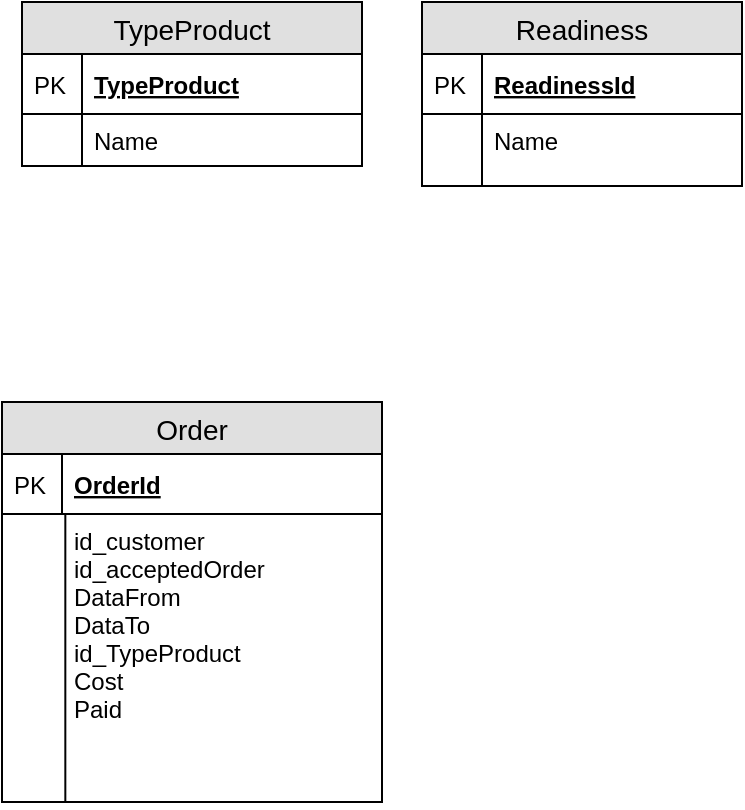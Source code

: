 <mxfile version="10.7.7" type="github"><diagram id="YFdl4ciAganTRu2MoI0J" name="Page-1"><mxGraphModel dx="498" dy="550" grid="1" gridSize="10" guides="1" tooltips="1" connect="1" arrows="1" fold="1" page="1" pageScale="1" pageWidth="827" pageHeight="1169" math="0" shadow="0"><root><mxCell id="0"/><mxCell id="1" parent="0"/><mxCell id="rmj0zKUa3GS6nloVOOrS-1" value="TypeProduct" style="swimlane;fontStyle=0;childLayout=stackLayout;horizontal=1;startSize=26;fillColor=#e0e0e0;horizontalStack=0;resizeParent=1;resizeParentMax=0;resizeLast=0;collapsible=1;marginBottom=0;swimlaneFillColor=#ffffff;align=center;fontSize=14;" vertex="1" parent="1"><mxGeometry x="80" y="80" width="170" height="82" as="geometry"/></mxCell><mxCell id="rmj0zKUa3GS6nloVOOrS-2" value="TypeProduct" style="shape=partialRectangle;top=0;left=0;right=0;bottom=1;align=left;verticalAlign=middle;fillColor=none;spacingLeft=34;spacingRight=4;overflow=hidden;rotatable=0;points=[[0,0.5],[1,0.5]];portConstraint=eastwest;dropTarget=0;fontStyle=5;fontSize=12;" vertex="1" parent="rmj0zKUa3GS6nloVOOrS-1"><mxGeometry y="26" width="170" height="30" as="geometry"/></mxCell><mxCell id="rmj0zKUa3GS6nloVOOrS-3" value="PK" style="shape=partialRectangle;top=0;left=0;bottom=0;fillColor=none;align=left;verticalAlign=middle;spacingLeft=4;spacingRight=4;overflow=hidden;rotatable=0;points=[];portConstraint=eastwest;part=1;fontSize=12;" vertex="1" connectable="0" parent="rmj0zKUa3GS6nloVOOrS-2"><mxGeometry width="30" height="30" as="geometry"/></mxCell><mxCell id="rmj0zKUa3GS6nloVOOrS-4" value="Name" style="shape=partialRectangle;top=0;left=0;right=0;bottom=0;align=left;verticalAlign=top;fillColor=none;spacingLeft=34;spacingRight=4;overflow=hidden;rotatable=0;points=[[0,0.5],[1,0.5]];portConstraint=eastwest;dropTarget=0;fontSize=12;" vertex="1" parent="rmj0zKUa3GS6nloVOOrS-1"><mxGeometry y="56" width="170" height="26" as="geometry"/></mxCell><mxCell id="rmj0zKUa3GS6nloVOOrS-5" value="" style="shape=partialRectangle;top=0;left=0;bottom=0;fillColor=none;align=left;verticalAlign=top;spacingLeft=4;spacingRight=4;overflow=hidden;rotatable=0;points=[];portConstraint=eastwest;part=1;fontSize=12;" vertex="1" connectable="0" parent="rmj0zKUa3GS6nloVOOrS-4"><mxGeometry width="30" height="26" as="geometry"/></mxCell><mxCell id="rmj0zKUa3GS6nloVOOrS-12" value="Order" style="swimlane;fontStyle=0;childLayout=stackLayout;horizontal=1;startSize=26;fillColor=#e0e0e0;horizontalStack=0;resizeParent=1;resizeParentMax=0;resizeLast=0;collapsible=1;marginBottom=0;swimlaneFillColor=#ffffff;align=center;fontSize=14;" vertex="1" parent="1"><mxGeometry x="70" y="280" width="190" height="200" as="geometry"/></mxCell><mxCell id="rmj0zKUa3GS6nloVOOrS-13" value="OrderId" style="shape=partialRectangle;top=0;left=0;right=0;bottom=1;align=left;verticalAlign=middle;fillColor=none;spacingLeft=34;spacingRight=4;overflow=hidden;rotatable=0;points=[[0,0.5],[1,0.5]];portConstraint=eastwest;dropTarget=0;fontStyle=5;fontSize=12;" vertex="1" parent="rmj0zKUa3GS6nloVOOrS-12"><mxGeometry y="26" width="190" height="30" as="geometry"/></mxCell><mxCell id="rmj0zKUa3GS6nloVOOrS-14" value="PK" style="shape=partialRectangle;top=0;left=0;bottom=0;fillColor=none;align=left;verticalAlign=middle;spacingLeft=4;spacingRight=4;overflow=hidden;rotatable=0;points=[];portConstraint=eastwest;part=1;fontSize=12;" vertex="1" connectable="0" parent="rmj0zKUa3GS6nloVOOrS-13"><mxGeometry width="30" height="30" as="geometry"/></mxCell><mxCell id="rmj0zKUa3GS6nloVOOrS-15" value="id_customer&#10;id_acceptedOrder&#10;DataFrom&#10;DataTo&#10;id_TypeProduct&#10;Cost&#10;Paid&#10;" style="shape=partialRectangle;top=0;left=0;right=0;bottom=0;align=left;verticalAlign=top;fillColor=none;spacingLeft=34;spacingRight=4;overflow=hidden;rotatable=0;points=[[0,0.5],[1,0.5]];portConstraint=eastwest;dropTarget=0;fontSize=12;" vertex="1" parent="rmj0zKUa3GS6nloVOOrS-12"><mxGeometry y="56" width="190" height="144" as="geometry"/></mxCell><mxCell id="rmj0zKUa3GS6nloVOOrS-16" value="" style="shape=partialRectangle;top=0;left=0;bottom=0;fillColor=none;align=left;verticalAlign=top;spacingLeft=4;spacingRight=4;overflow=hidden;rotatable=0;points=[];portConstraint=eastwest;part=1;fontSize=12;" vertex="1" connectable="0" parent="rmj0zKUa3GS6nloVOOrS-15"><mxGeometry width="31.667" height="144" as="geometry"/></mxCell><mxCell id="rmj0zKUa3GS6nloVOOrS-24" value="Readiness" style="swimlane;fontStyle=0;childLayout=stackLayout;horizontal=1;startSize=26;fillColor=#e0e0e0;horizontalStack=0;resizeParent=1;resizeParentMax=0;resizeLast=0;collapsible=1;marginBottom=0;swimlaneFillColor=#ffffff;align=center;fontSize=14;" vertex="1" parent="1"><mxGeometry x="280" y="80" width="160" height="92" as="geometry"/></mxCell><mxCell id="rmj0zKUa3GS6nloVOOrS-25" value="ReadinessId" style="shape=partialRectangle;top=0;left=0;right=0;bottom=1;align=left;verticalAlign=middle;fillColor=none;spacingLeft=34;spacingRight=4;overflow=hidden;rotatable=0;points=[[0,0.5],[1,0.5]];portConstraint=eastwest;dropTarget=0;fontStyle=5;fontSize=12;" vertex="1" parent="rmj0zKUa3GS6nloVOOrS-24"><mxGeometry y="26" width="160" height="30" as="geometry"/></mxCell><mxCell id="rmj0zKUa3GS6nloVOOrS-26" value="PK" style="shape=partialRectangle;top=0;left=0;bottom=0;fillColor=none;align=left;verticalAlign=middle;spacingLeft=4;spacingRight=4;overflow=hidden;rotatable=0;points=[];portConstraint=eastwest;part=1;fontSize=12;" vertex="1" connectable="0" parent="rmj0zKUa3GS6nloVOOrS-25"><mxGeometry width="30" height="30" as="geometry"/></mxCell><mxCell id="rmj0zKUa3GS6nloVOOrS-27" value="Name&#10;&#10;" style="shape=partialRectangle;top=0;left=0;right=0;bottom=0;align=left;verticalAlign=top;fillColor=none;spacingLeft=34;spacingRight=4;overflow=hidden;rotatable=0;points=[[0,0.5],[1,0.5]];portConstraint=eastwest;dropTarget=0;fontSize=12;" vertex="1" parent="rmj0zKUa3GS6nloVOOrS-24"><mxGeometry y="56" width="160" height="26" as="geometry"/></mxCell><mxCell id="rmj0zKUa3GS6nloVOOrS-28" value="" style="shape=partialRectangle;top=0;left=0;bottom=0;fillColor=none;align=left;verticalAlign=top;spacingLeft=4;spacingRight=4;overflow=hidden;rotatable=0;points=[];portConstraint=eastwest;part=1;fontSize=12;" vertex="1" connectable="0" parent="rmj0zKUa3GS6nloVOOrS-27"><mxGeometry width="30" height="26" as="geometry"/></mxCell><mxCell id="rmj0zKUa3GS6nloVOOrS-33" value="" style="shape=partialRectangle;top=0;left=0;right=0;bottom=0;align=left;verticalAlign=top;fillColor=none;spacingLeft=34;spacingRight=4;overflow=hidden;rotatable=0;points=[[0,0.5],[1,0.5]];portConstraint=eastwest;dropTarget=0;fontSize=12;" vertex="1" parent="rmj0zKUa3GS6nloVOOrS-24"><mxGeometry y="82" width="160" height="10" as="geometry"/></mxCell><mxCell id="rmj0zKUa3GS6nloVOOrS-34" value="" style="shape=partialRectangle;top=0;left=0;bottom=0;fillColor=none;align=left;verticalAlign=top;spacingLeft=4;spacingRight=4;overflow=hidden;rotatable=0;points=[];portConstraint=eastwest;part=1;fontSize=12;" vertex="1" connectable="0" parent="rmj0zKUa3GS6nloVOOrS-33"><mxGeometry width="30" height="10" as="geometry"/></mxCell></root></mxGraphModel></diagram></mxfile>